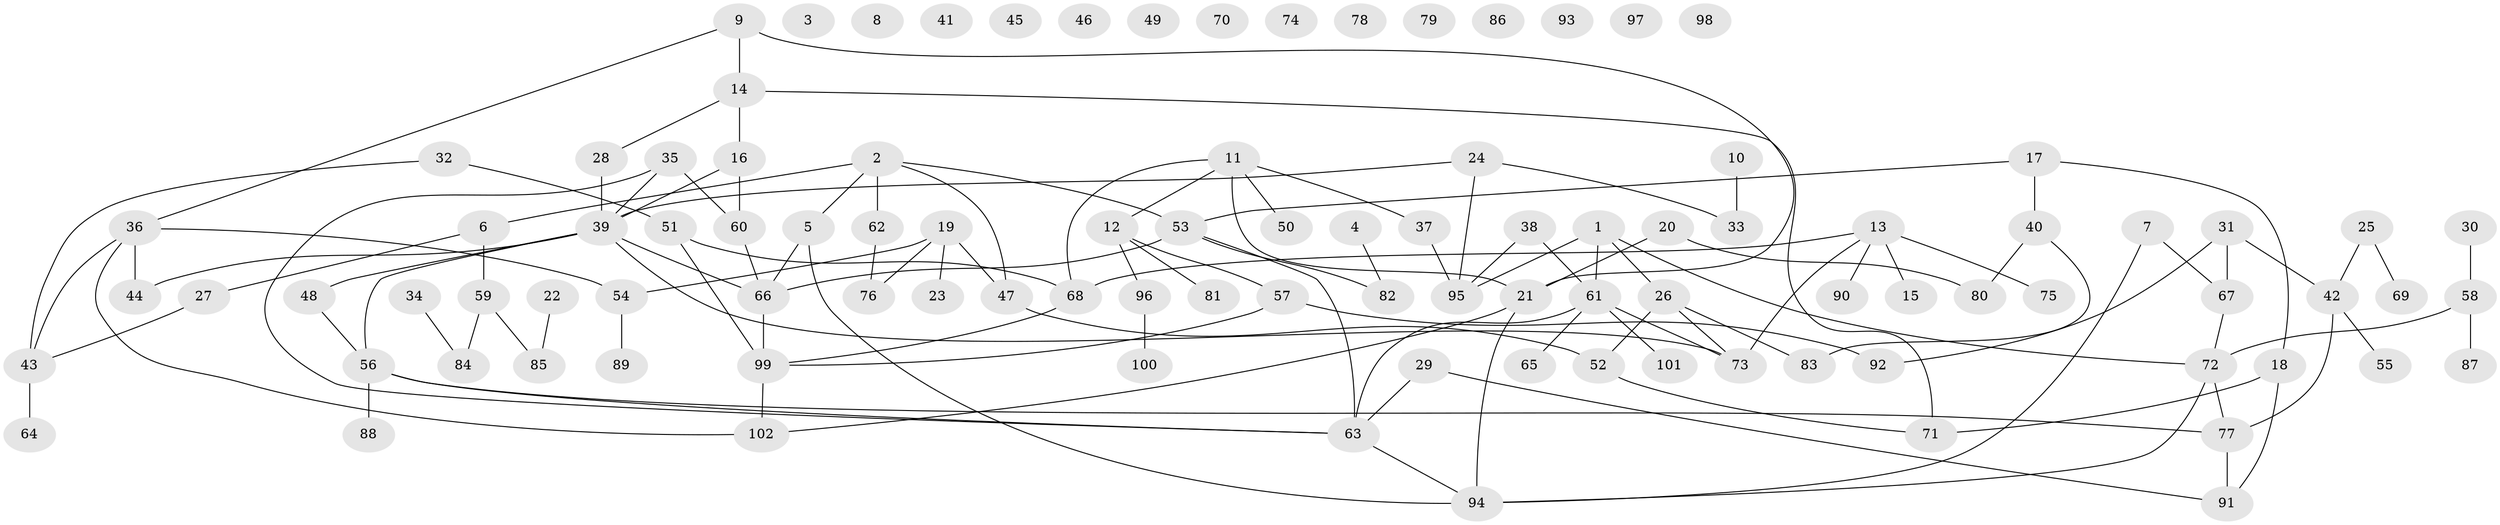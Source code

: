 // Generated by graph-tools (version 1.1) at 2025/49/03/09/25 03:49:08]
// undirected, 102 vertices, 124 edges
graph export_dot {
graph [start="1"]
  node [color=gray90,style=filled];
  1;
  2;
  3;
  4;
  5;
  6;
  7;
  8;
  9;
  10;
  11;
  12;
  13;
  14;
  15;
  16;
  17;
  18;
  19;
  20;
  21;
  22;
  23;
  24;
  25;
  26;
  27;
  28;
  29;
  30;
  31;
  32;
  33;
  34;
  35;
  36;
  37;
  38;
  39;
  40;
  41;
  42;
  43;
  44;
  45;
  46;
  47;
  48;
  49;
  50;
  51;
  52;
  53;
  54;
  55;
  56;
  57;
  58;
  59;
  60;
  61;
  62;
  63;
  64;
  65;
  66;
  67;
  68;
  69;
  70;
  71;
  72;
  73;
  74;
  75;
  76;
  77;
  78;
  79;
  80;
  81;
  82;
  83;
  84;
  85;
  86;
  87;
  88;
  89;
  90;
  91;
  92;
  93;
  94;
  95;
  96;
  97;
  98;
  99;
  100;
  101;
  102;
  1 -- 26;
  1 -- 61;
  1 -- 72;
  1 -- 95;
  2 -- 5;
  2 -- 6;
  2 -- 47;
  2 -- 53;
  2 -- 62;
  4 -- 82;
  5 -- 66;
  5 -- 94;
  6 -- 27;
  6 -- 59;
  7 -- 67;
  7 -- 94;
  9 -- 14;
  9 -- 21;
  9 -- 36;
  10 -- 33;
  11 -- 12;
  11 -- 21;
  11 -- 37;
  11 -- 50;
  11 -- 68;
  12 -- 57;
  12 -- 81;
  12 -- 96;
  13 -- 15;
  13 -- 68;
  13 -- 73;
  13 -- 75;
  13 -- 90;
  14 -- 16;
  14 -- 28;
  14 -- 71;
  16 -- 39;
  16 -- 60;
  17 -- 18;
  17 -- 40;
  17 -- 53;
  18 -- 71;
  18 -- 91;
  19 -- 23;
  19 -- 47;
  19 -- 54;
  19 -- 76;
  20 -- 21;
  20 -- 80;
  21 -- 94;
  21 -- 102;
  22 -- 85;
  24 -- 33;
  24 -- 39;
  24 -- 95;
  25 -- 42;
  25 -- 69;
  26 -- 52;
  26 -- 73;
  26 -- 83;
  27 -- 43;
  28 -- 39;
  29 -- 63;
  29 -- 91;
  30 -- 58;
  31 -- 42;
  31 -- 67;
  31 -- 92;
  32 -- 43;
  32 -- 51;
  34 -- 84;
  35 -- 39;
  35 -- 60;
  35 -- 63;
  36 -- 43;
  36 -- 44;
  36 -- 54;
  36 -- 102;
  37 -- 95;
  38 -- 61;
  38 -- 95;
  39 -- 44;
  39 -- 48;
  39 -- 56;
  39 -- 66;
  39 -- 73;
  40 -- 80;
  40 -- 83;
  42 -- 55;
  42 -- 77;
  43 -- 64;
  47 -- 52;
  48 -- 56;
  51 -- 68;
  51 -- 99;
  52 -- 71;
  53 -- 63;
  53 -- 66;
  53 -- 82;
  54 -- 89;
  56 -- 63;
  56 -- 77;
  56 -- 88;
  57 -- 92;
  57 -- 99;
  58 -- 72;
  58 -- 87;
  59 -- 84;
  59 -- 85;
  60 -- 66;
  61 -- 63;
  61 -- 65;
  61 -- 73;
  61 -- 101;
  62 -- 76;
  63 -- 94;
  66 -- 99;
  67 -- 72;
  68 -- 99;
  72 -- 77;
  72 -- 94;
  77 -- 91;
  96 -- 100;
  99 -- 102;
}
